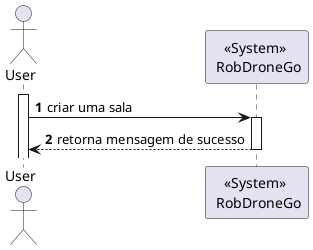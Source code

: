@startuml
'https://plantuml.com/sequence-diagram

autonumber

Actor User
participant "<<System>> \n RobDroneGo" as sys
activate User
User -> sys: criar uma sala
activate sys
sys--> User: retorna mensagem de sucesso
deactivate sys
@enduml